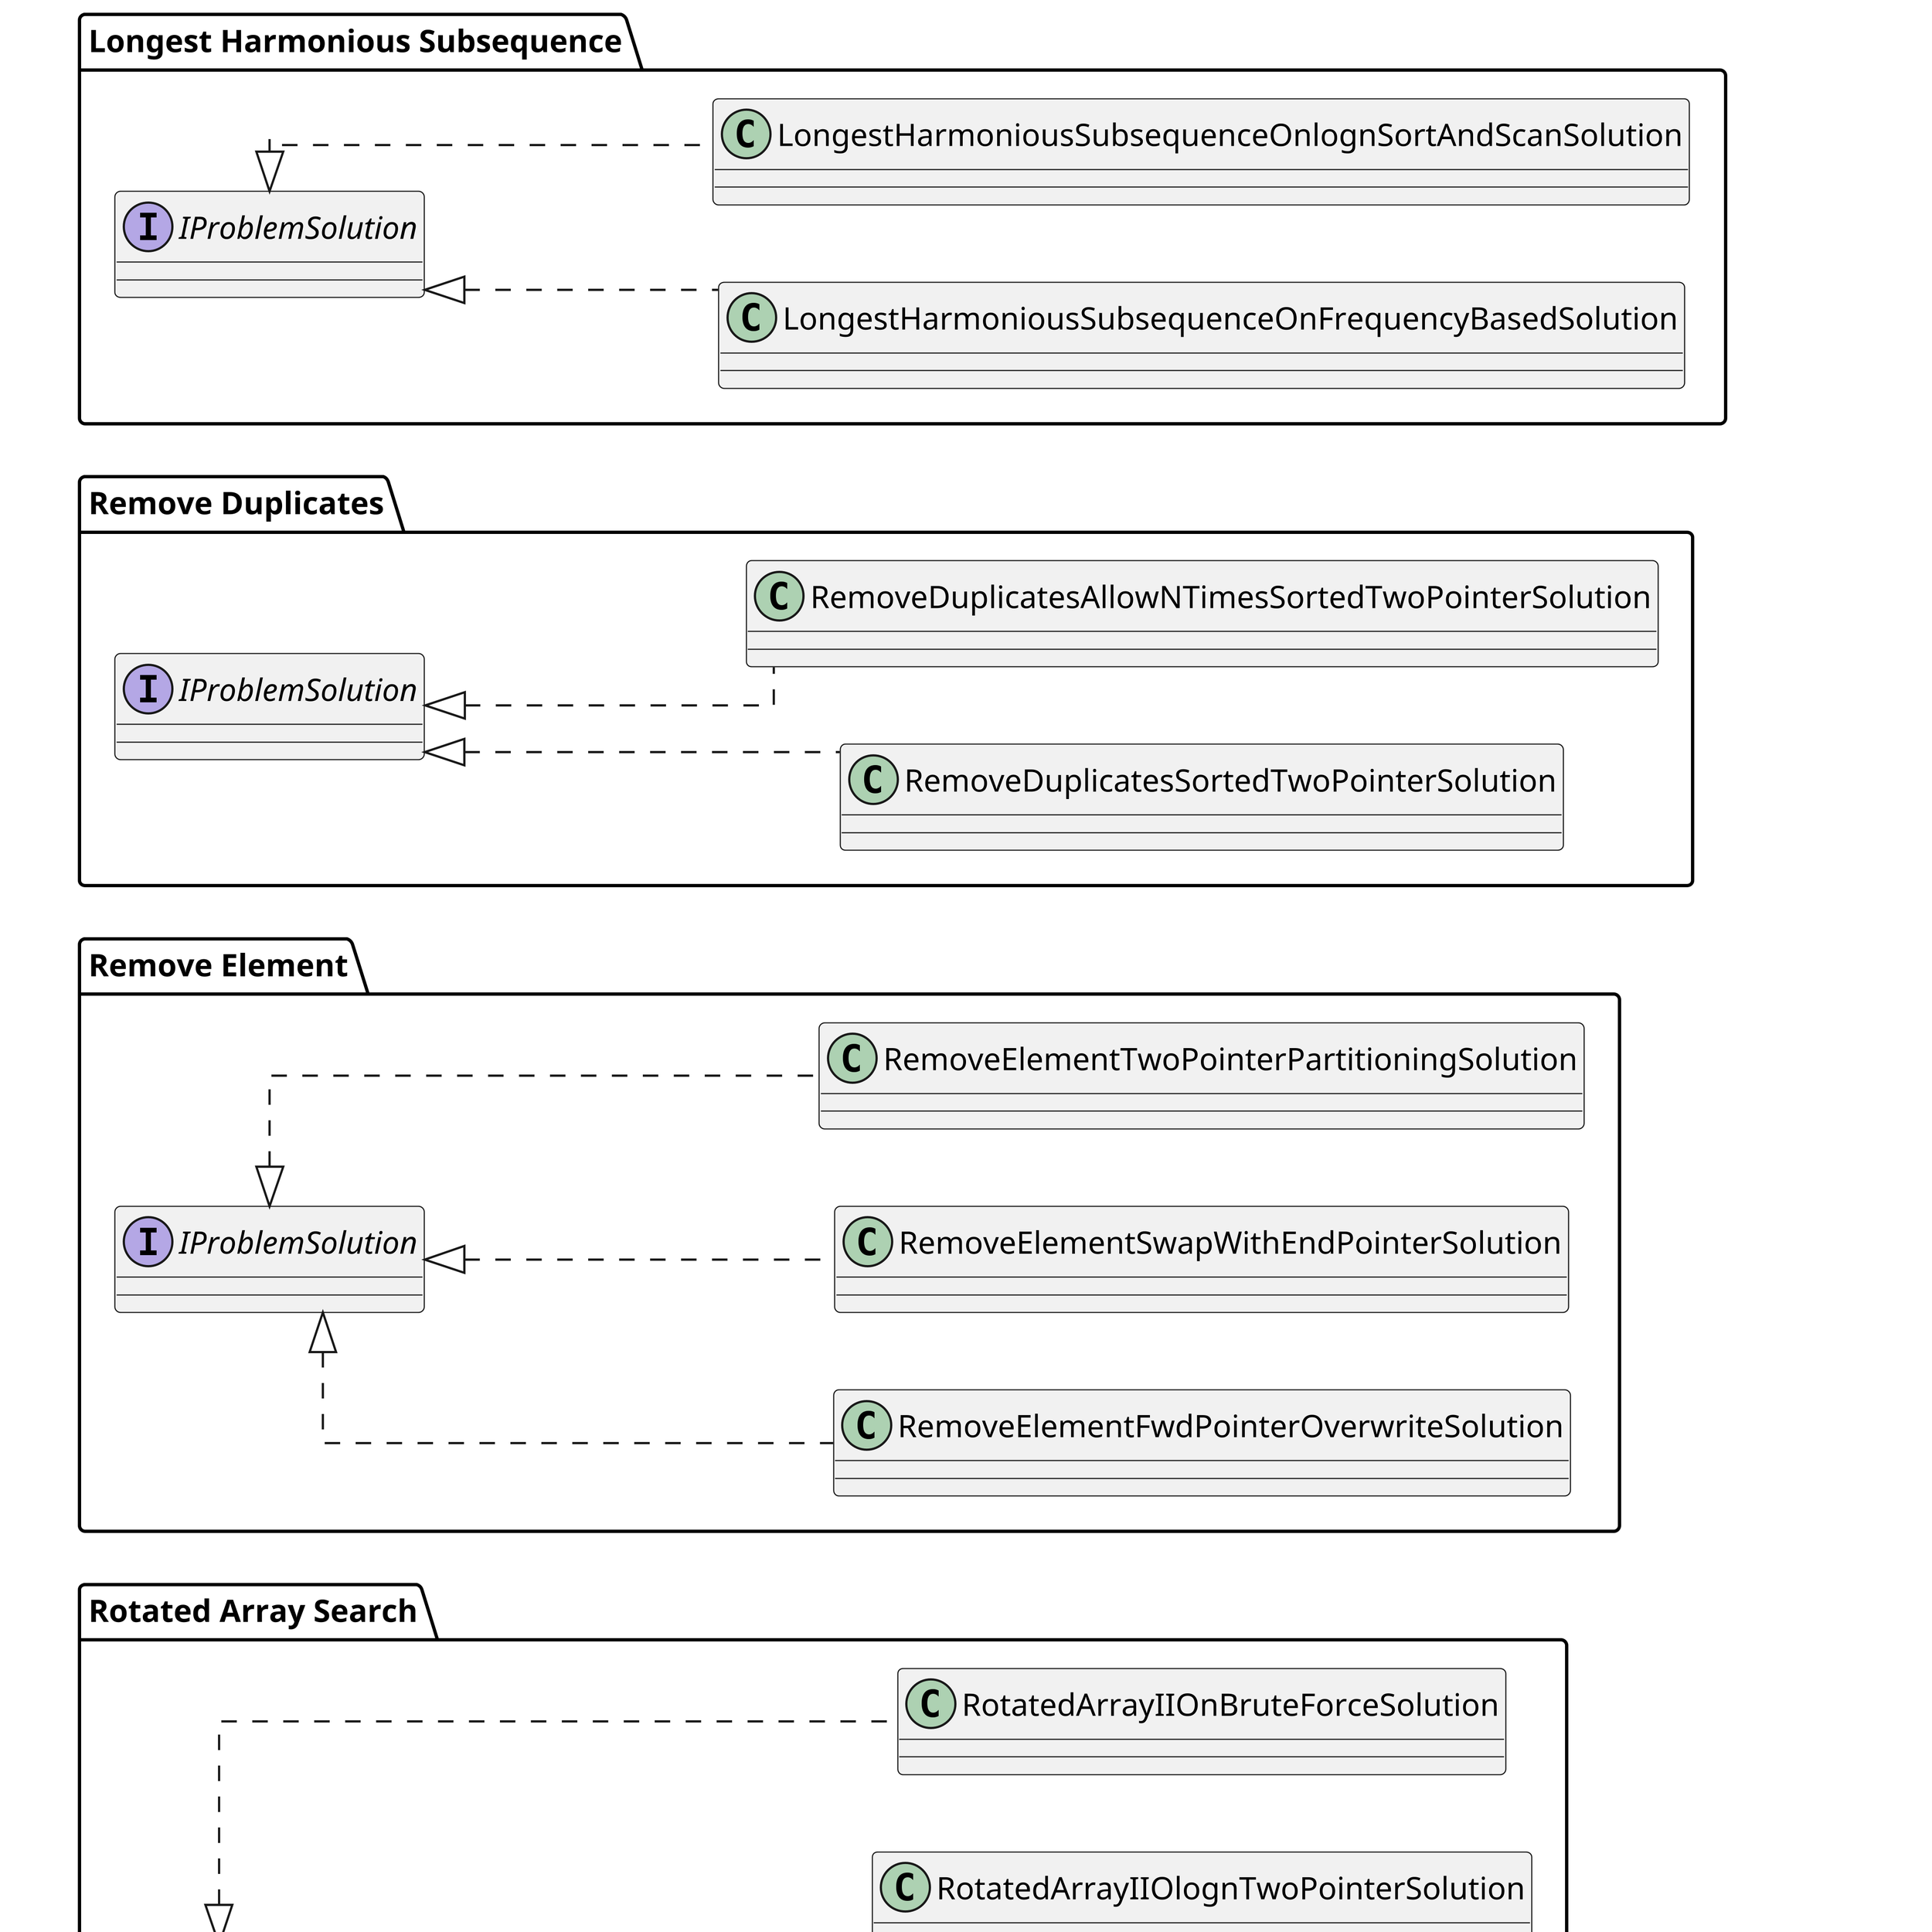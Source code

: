 @startuml
' Layout and rendering fixes
skinparam classAttributeIconSize 0
skinparam shadowing false
skinparam linetype ortho
skinparam dpi 300
left to right direction
scale 1.5

' Core Interfaces
interface IProblemSolution<TInput, TOutput>
note right of IProblemSolution
Defines the Solve(input) method
end note

interface IProblemStrategy<TInput, TOutput>
note right of IProblemStrategy
Wraps a solution with metadata
end note

interface ITestCaseProvider<TInput, TOutput>
note right of ITestCaseProvider
Provides test cases for a given problem
end note

' Strategy Wrapper
class ProblemStrategy<TInput, TOutput> implements IProblemStrategy {
    - Name: string
    - Implementation: IProblemSolution
}

' Strategy Implementations
package "Two Sum" {
  class TwoSumOnOneLoopDictionarySolution implements IProblemSolution
  class TwoSumOn2TwoLoopSolution implements IProblemSolution
}

package "Two Sum Sorted" {
  class TwoSumSortedTwoPointerSolution implements IProblemSolution
  class TwoSumSortedBinarySearchSolution implements IProblemSolution
}

package "Three Sum" {
  class ThreeSum0On2OneLoopDictionarySolution implements IProblemSolution
  class ThreeSum0On2SortingTwoPointerSolution implements IProblemSolution
  class ThreeSum0On2Hashset2SumComplementSolution implements IProblemSolution
}

package "Rotated Array Search" {
  class RotatedArrayOlognTwoPointerSolution implements IProblemSolution
  class RotatedArrayOnBruteForceSolution implements IProblemSolution
  class RotatedArrayIIOlognTwoPointerSolution implements IProblemSolution
  class RotatedArrayIIOnBruteForceSolution implements IProblemSolution
}

package "Remove Element" {
  class RemoveElementFwdPointerOverwriteSolution implements IProblemSolution
  class RemoveElementSwapWithEndPointerSolution implements IProblemSolution
  class RemoveElementTwoPointerPartitioningSolution implements IProblemSolution
}

package "Remove Duplicates" {
  class RemoveDuplicatesSortedTwoPointerSolution implements IProblemSolution
  class RemoveDuplicatesAllowNTimesSortedTwoPointerSolution implements IProblemSolution
}

package "Longest Harmonious Subsequence" {
  class LongestHarmoniousSubsequenceOnFrequencyBasedSolution implements IProblemSolution
  class LongestHarmoniousSubsequenceOnlognSortAndScanSolution implements IProblemSolution
}

' Test Harness
class ProblemTest<TInput, TOutput> {
    - _solver: Func
    - _comparer: Func
    + RunTests(testCases: List<TestCase>)
}
note right of ProblemTest
Executes test cases with optional validation
end note

class TestCase {
    - Input: TInput
    - Expected: TOutput
    - ValidateBySum: bool
    - ValidateByCount: bool
}

class TestResult {
    - IsPass: bool
    - Input: TInput
    - Expected: TOutput
    - Actual: TOutput
    - TimeMicros: double
}

class StrategyBenchmark<TInput, TOutput> {
    + Run(strategies, testCases, comparer, iterations): List<BenchmarkResult>
}

class BenchmarkResult {
    - StrategyName: string
    - AvgMicroseconds: double
    - IsCorrect: bool
}

' Comparer Logic
class ComparerResolver {
    + GetComparer(problemType): Func<TOutput, TOutput, bool>
}

class ComparerHelper {
    + ArraysEqual()
    + TripletSetsEqual()
    + ValidateBySum()
}

' Factories
class ProblemStrategyFactory {
    + GetTwoSumStrategies(): IEnumerable
    + GetTwoSumSortedStrategies(): IEnumerable
    + GetThreeSumStrategies(): IEnumerable
    + GetRotatedArrayStrategies(): IEnumerable
    + GetRemoveElementStrategies(): IEnumerable
    + GetRemoveDuplicatesStrategies(): IEnumerable
    + GetLongestHarmoniousSubsequenceStrategies(): IEnumerable
}

class ProblemTestCaseFactory {
    + GetTwoSumTestCases(): ITestCaseProvider
    + GetTwoSumSortedTestCases(): ITestCaseProvider
    + GetThreeSumTestCases(): ITestCaseProvider
    + GetRotatedArrayTestCases(): ITestCaseProvider
    + GetRemoveElementTestCases(): ITestCaseProvider
    + GetRemoveDuplicatesTestCases(): ITestCaseProvider
    + GetLongestHarmoniousSubsequenceTestCases(): ITestCaseProvider
}

' Strategy Registrars
class RotatedArrayStrategies
class RemoveElementStrategies
class RemoveDuplicatesStrategies
class LongestHarmoniousSubsequenceStrategies

' Test Case Providers
class RotatedArrayTestCaseProvider implements ITestCaseProvider
class RemoveElementTestCaseProvider implements ITestCaseProvider
class RemoveDuplicatesSortedTestCaseProvider implements ITestCaseProvider
class LongestHarmoniousSubsequenceTestCaseProvider implements ITestCaseProvider

' Models
abstract class ProblemInput<T> {
    - Input: T
    - Target: object
}

class TwoSumInput {
    - Numbers: int[]
    - Target: int
    + ToString(): string
}

class TwoSumSortedInput {
    - Numbers: int[]
    - Target: int
    + ToString(): string
}

class ThreeSumInput {
    - Numbers: int[]
    - Target: int
    + ToString(): string
}

class RotatedArrayInput extends ProblemInput<int[]> {
    - Numbers: int[]
    - Target: int
}

class RemoveElementInput {
    - Numbers: int[]
    - Value: int
}

' Dispatcher
class Program {
    + Main()
    - RunProblem(type: ProblemType)
    - RunTestSuite()
}

enum ProblemType {
    TwoSum
    TwoSumSorted
    ThreeSum
    RotatedArray
    RemoveElement
    RemoveDuplicatesFromSortedArray
    LongestHarmoniousSubsequence
}

' Relationships
Program --> ProblemType
Program --> ProblemStrategyFactory
Program --> ProblemTestCaseFactory
Program --> ProblemTest
Program --> ComparerResolver

ProblemStrategyFactory --> ProblemStrategy
ProblemStrategyFactory --> RotatedArrayStrategies
ProblemStrategyFactory --> RemoveElementStrategies
ProblemStrategyFactory --> RemoveDuplicatesStrategies
ProblemStrategyFactory --> LongestHarmoniousSubsequenceStrategies

ProblemTestCaseFactory --> ITestCaseProvider
ProblemTestCaseFactory --> RotatedArrayTestCaseProvider
ProblemTestCaseFactory --> RemoveElementTestCaseProvider
ProblemTestCaseFactory --> RemoveDuplicatesSortedTestCaseProvider
ProblemTestCaseFactory --> LongestHarmoniousSubsequenceTestCaseProvider

ProblemTest --> IProblemStrategy
ProblemTest --> TestCase
ProblemTest --> TestResult
ProblemTest --> ComparerResolver
ComparerResolver --> ComparerHelper

ProblemStrategy --> IProblemSolution

StrategyBenchmark --> IProblemStrategy
StrategyBenchmark --> BenchmarkResult

@enduml